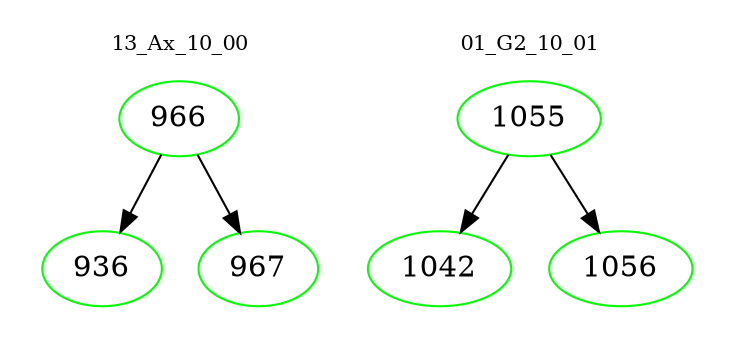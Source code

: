 digraph{
subgraph cluster_0 {
color = white
label = "13_Ax_10_00";
fontsize=10;
T0_966 [label="966", color="green"]
T0_966 -> T0_936 [color="black"]
T0_936 [label="936", color="green"]
T0_966 -> T0_967 [color="black"]
T0_967 [label="967", color="green"]
}
subgraph cluster_1 {
color = white
label = "01_G2_10_01";
fontsize=10;
T1_1055 [label="1055", color="green"]
T1_1055 -> T1_1042 [color="black"]
T1_1042 [label="1042", color="green"]
T1_1055 -> T1_1056 [color="black"]
T1_1056 [label="1056", color="green"]
}
}
